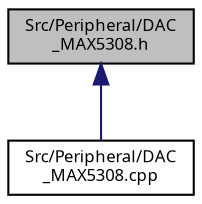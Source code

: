 digraph "Src/Peripheral/DAC_MAX5308.h"
{
  edge [fontname="Sans",fontsize="8",labelfontname="Sans",labelfontsize="8"];
  node [fontname="Sans",fontsize="8",shape=record];
  Node1 [label="Src/Peripheral/DAC\l_MAX5308.h",height=0.2,width=0.4,color="black", fillcolor="grey75", style="filled", fontcolor="black"];
  Node1 -> Node2 [dir="back",color="midnightblue",fontsize="8",style="solid",fontname="Sans"];
  Node2 [label="Src/Peripheral/DAC\l_MAX5308.cpp",height=0.2,width=0.4,color="black", fillcolor="white", style="filled",URL="$_d_a_c___m_a_x5308_8cpp.html"];
}
